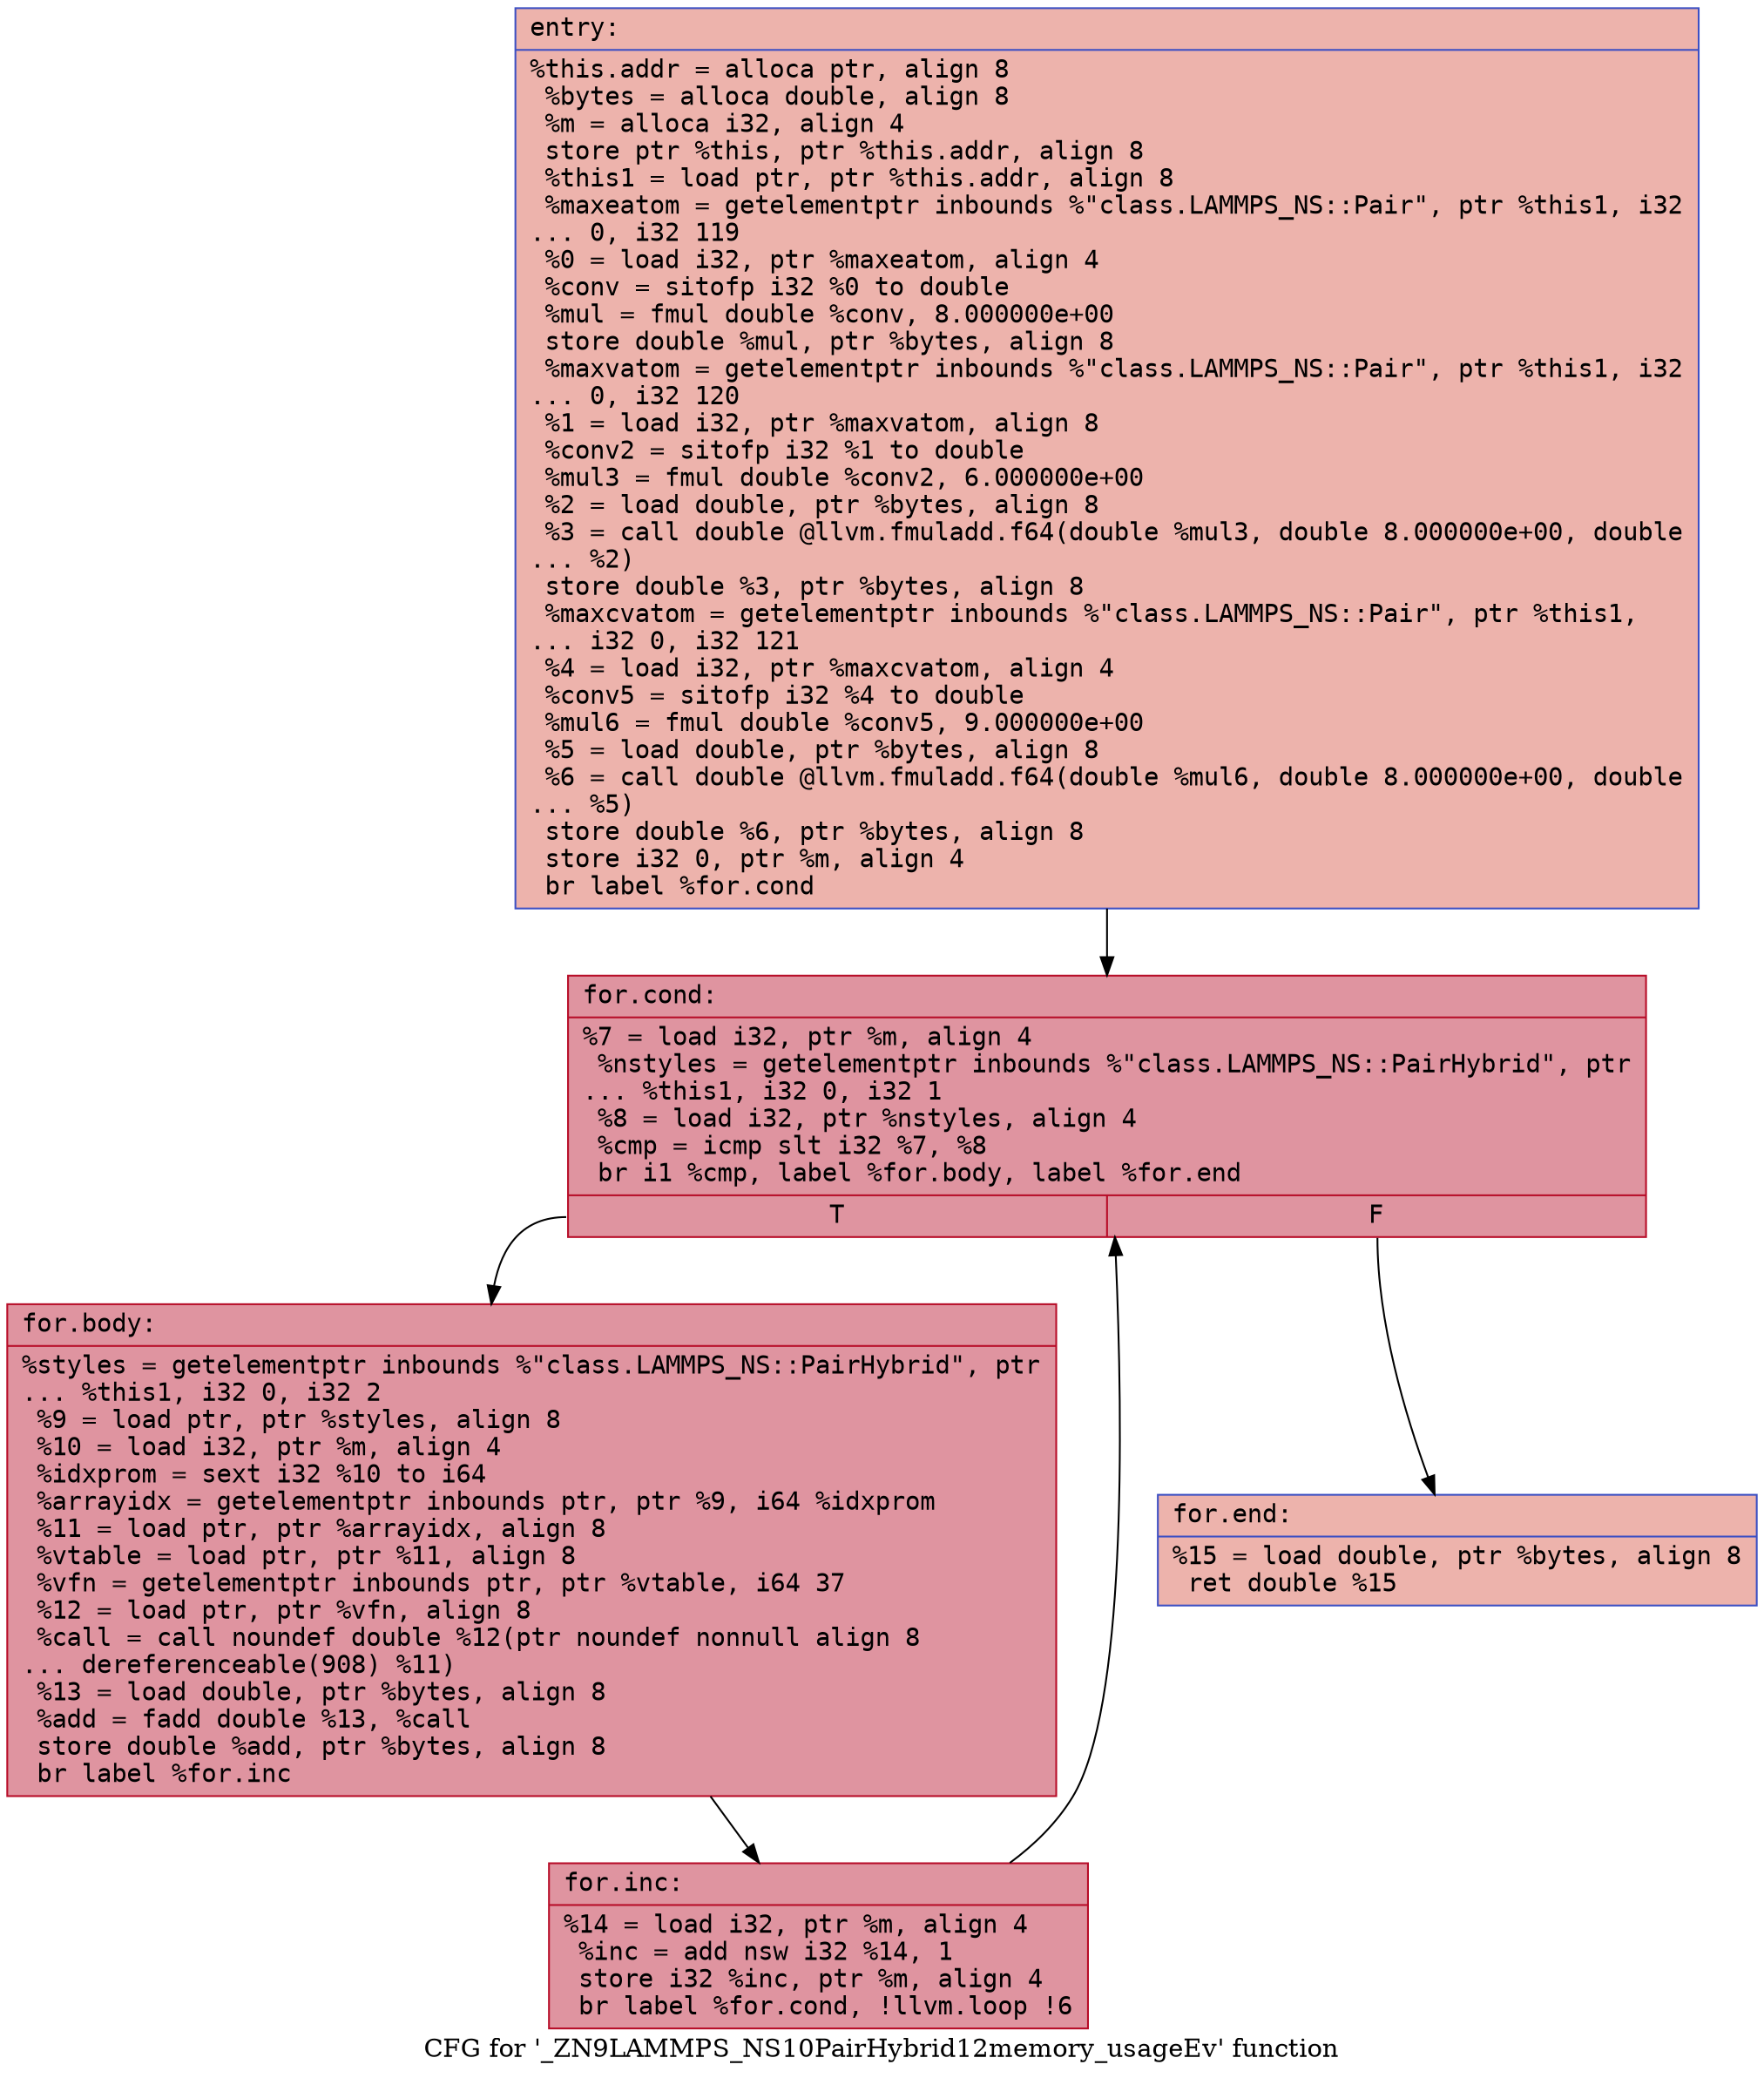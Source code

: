 digraph "CFG for '_ZN9LAMMPS_NS10PairHybrid12memory_usageEv' function" {
	label="CFG for '_ZN9LAMMPS_NS10PairHybrid12memory_usageEv' function";

	Node0x55975a787610 [shape=record,color="#3d50c3ff", style=filled, fillcolor="#d6524470" fontname="Courier",label="{entry:\l|  %this.addr = alloca ptr, align 8\l  %bytes = alloca double, align 8\l  %m = alloca i32, align 4\l  store ptr %this, ptr %this.addr, align 8\l  %this1 = load ptr, ptr %this.addr, align 8\l  %maxeatom = getelementptr inbounds %\"class.LAMMPS_NS::Pair\", ptr %this1, i32\l... 0, i32 119\l  %0 = load i32, ptr %maxeatom, align 4\l  %conv = sitofp i32 %0 to double\l  %mul = fmul double %conv, 8.000000e+00\l  store double %mul, ptr %bytes, align 8\l  %maxvatom = getelementptr inbounds %\"class.LAMMPS_NS::Pair\", ptr %this1, i32\l... 0, i32 120\l  %1 = load i32, ptr %maxvatom, align 8\l  %conv2 = sitofp i32 %1 to double\l  %mul3 = fmul double %conv2, 6.000000e+00\l  %2 = load double, ptr %bytes, align 8\l  %3 = call double @llvm.fmuladd.f64(double %mul3, double 8.000000e+00, double\l... %2)\l  store double %3, ptr %bytes, align 8\l  %maxcvatom = getelementptr inbounds %\"class.LAMMPS_NS::Pair\", ptr %this1,\l... i32 0, i32 121\l  %4 = load i32, ptr %maxcvatom, align 4\l  %conv5 = sitofp i32 %4 to double\l  %mul6 = fmul double %conv5, 9.000000e+00\l  %5 = load double, ptr %bytes, align 8\l  %6 = call double @llvm.fmuladd.f64(double %mul6, double 8.000000e+00, double\l... %5)\l  store double %6, ptr %bytes, align 8\l  store i32 0, ptr %m, align 4\l  br label %for.cond\l}"];
	Node0x55975a787610 -> Node0x55975a788bc0[tooltip="entry -> for.cond\nProbability 100.00%" ];
	Node0x55975a788bc0 [shape=record,color="#b70d28ff", style=filled, fillcolor="#b70d2870" fontname="Courier",label="{for.cond:\l|  %7 = load i32, ptr %m, align 4\l  %nstyles = getelementptr inbounds %\"class.LAMMPS_NS::PairHybrid\", ptr\l... %this1, i32 0, i32 1\l  %8 = load i32, ptr %nstyles, align 4\l  %cmp = icmp slt i32 %7, %8\l  br i1 %cmp, label %for.body, label %for.end\l|{<s0>T|<s1>F}}"];
	Node0x55975a788bc0:s0 -> Node0x55975a788ed0[tooltip="for.cond -> for.body\nProbability 96.88%" ];
	Node0x55975a788bc0:s1 -> Node0x55975a788f20[tooltip="for.cond -> for.end\nProbability 3.12%" ];
	Node0x55975a788ed0 [shape=record,color="#b70d28ff", style=filled, fillcolor="#b70d2870" fontname="Courier",label="{for.body:\l|  %styles = getelementptr inbounds %\"class.LAMMPS_NS::PairHybrid\", ptr\l... %this1, i32 0, i32 2\l  %9 = load ptr, ptr %styles, align 8\l  %10 = load i32, ptr %m, align 4\l  %idxprom = sext i32 %10 to i64\l  %arrayidx = getelementptr inbounds ptr, ptr %9, i64 %idxprom\l  %11 = load ptr, ptr %arrayidx, align 8\l  %vtable = load ptr, ptr %11, align 8\l  %vfn = getelementptr inbounds ptr, ptr %vtable, i64 37\l  %12 = load ptr, ptr %vfn, align 8\l  %call = call noundef double %12(ptr noundef nonnull align 8\l... dereferenceable(908) %11)\l  %13 = load double, ptr %bytes, align 8\l  %add = fadd double %13, %call\l  store double %add, ptr %bytes, align 8\l  br label %for.inc\l}"];
	Node0x55975a788ed0 -> Node0x55975a789a80[tooltip="for.body -> for.inc\nProbability 100.00%" ];
	Node0x55975a789a80 [shape=record,color="#b70d28ff", style=filled, fillcolor="#b70d2870" fontname="Courier",label="{for.inc:\l|  %14 = load i32, ptr %m, align 4\l  %inc = add nsw i32 %14, 1\l  store i32 %inc, ptr %m, align 4\l  br label %for.cond, !llvm.loop !6\l}"];
	Node0x55975a789a80 -> Node0x55975a788bc0[tooltip="for.inc -> for.cond\nProbability 100.00%" ];
	Node0x55975a788f20 [shape=record,color="#3d50c3ff", style=filled, fillcolor="#d6524470" fontname="Courier",label="{for.end:\l|  %15 = load double, ptr %bytes, align 8\l  ret double %15\l}"];
}
